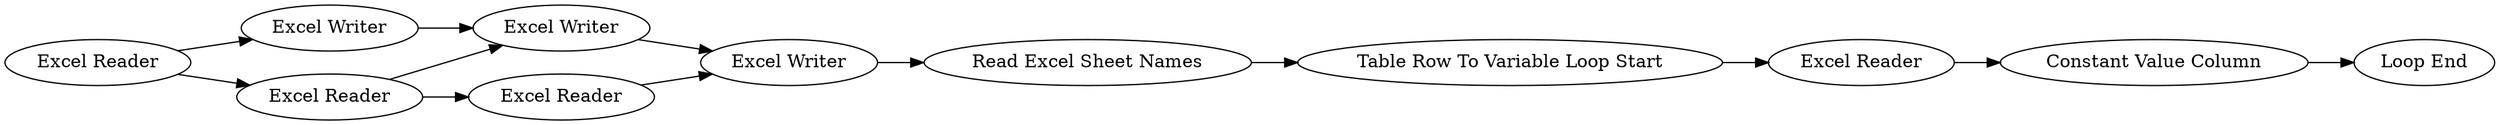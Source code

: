 digraph {
	68 -> 69
	3 -> 66
	66 -> 67
	57 -> 64
	57 -> 2
	65 -> 66
	67 -> 68
	69 -> 70
	64 -> 65
	2 -> 3
	2 -> 65
	70 -> 71
	64 [label="Excel Writer"]
	57 [label="Excel Reader"]
	66 [label="Excel Writer"]
	70 [label="Constant Value Column"]
	68 [label="Table Row To Variable Loop Start"]
	65 [label="Excel Writer"]
	67 [label="Read Excel Sheet Names"]
	69 [label="Excel Reader"]
	71 [label="Loop End"]
	3 [label="Excel Reader"]
	2 [label="Excel Reader"]
	rankdir=LR
}
